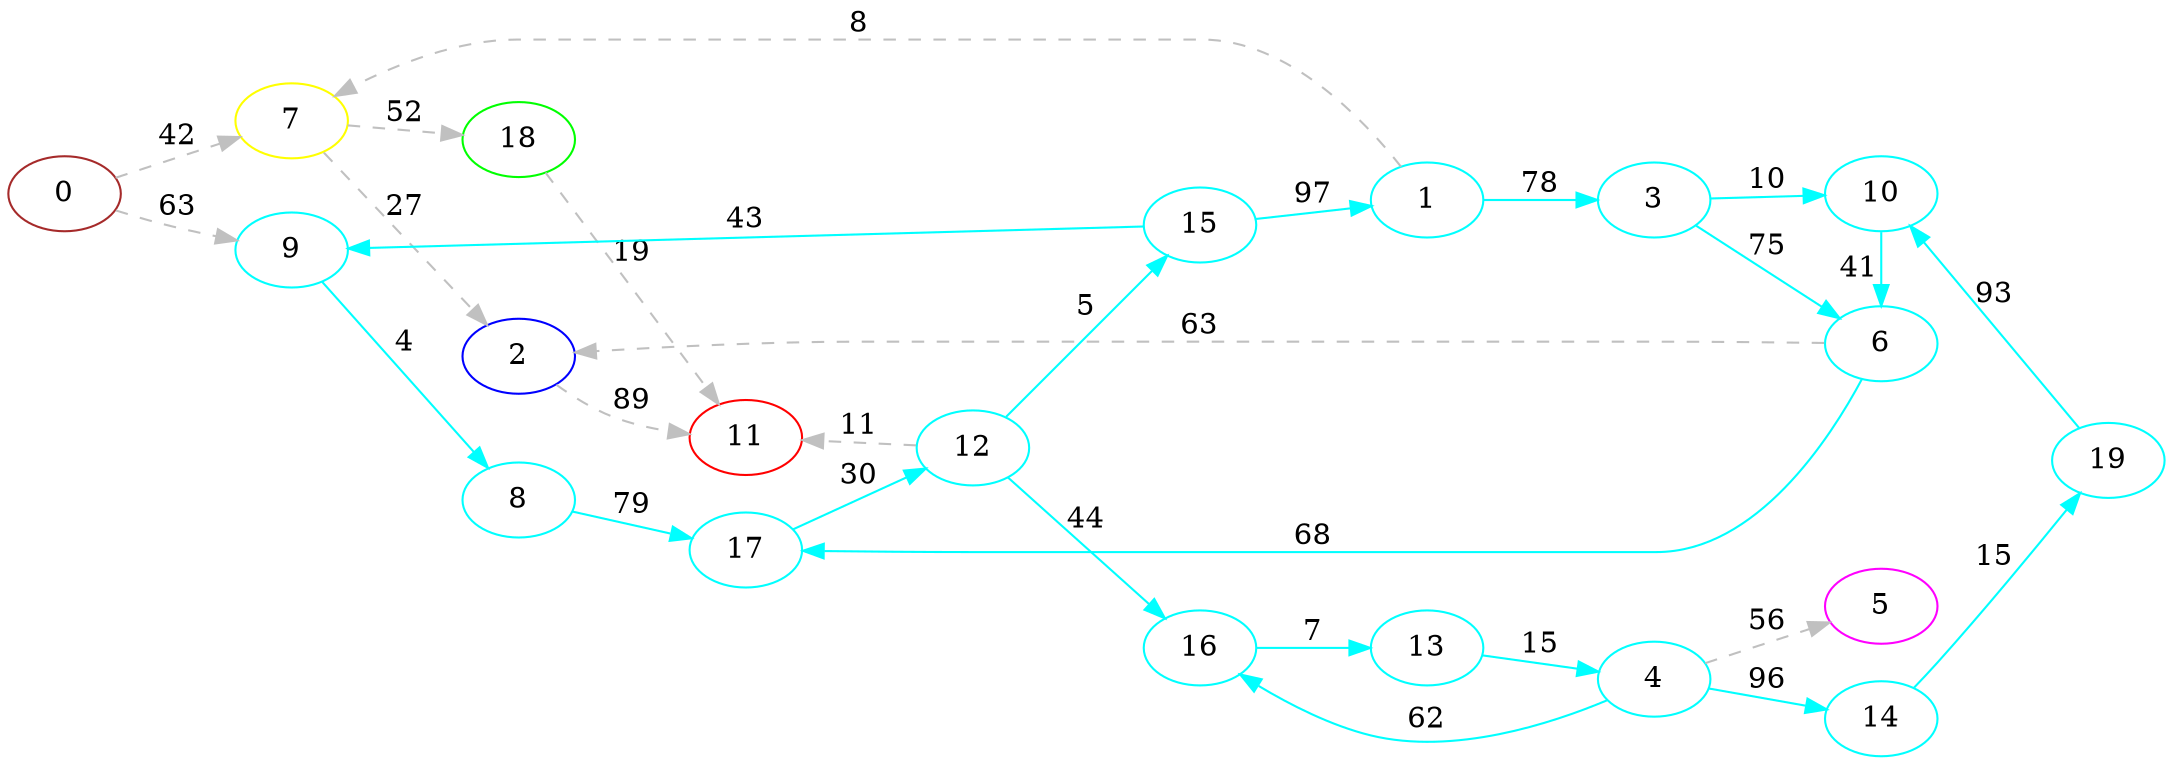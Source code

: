 digraph G {
ranksep = "equally";
rankdir = LR;
{rank = same; 0; };
{rank = same; 7; 9; };
{rank = same; 2; 18; 8; };
{rank = same; 11; 17; };
{rank = same; 12; };
{rank = same; 15; 16; };
{rank = same; 1; 13; };
{rank = same; 3; 4; };
{rank = same; 6; 10; 14; 5; };
{rank = same; 19; };
{rank = same; };
11 [color = "red"];
2 [color = "blue"];
18 [color = "green"];
7 [color = "yellow"];
5 [color = "magenta"];
19 [color = "aqua"];
14 [color = "aqua"];
4 [color = "aqua"];
13 [color = "aqua"];
16 [color = "aqua"];
10 [color = "aqua"];
6 [color = "aqua"];
3 [color = "aqua"];
1 [color = "aqua"];
15 [color = "aqua"];
12 [color = "aqua"];
17 [color = "aqua"];
8 [color = "aqua"];
9 [color = "aqua"];
0 [color = "brown"];
0->7[label="42" color = "grey" style = "dashed"];
0->9[label="63" color = "grey" style = "dashed"];
7->2[label="27" color = "grey" style = "dashed"];
7->18[label="52" color = "grey" style = "dashed"];
9->8[label="4" color = "aqua"];
2->11[label="89" color = "grey" style = "dashed"];
18->11[label="19" color = "grey" style = "dashed"];
8->17[label="79" color = "aqua"];
11
17->12[label="30" color = "aqua"];
12->15[label="5" color = "aqua"];
12->16[label="44" color = "aqua"];
12->11[label="11" color = "grey" style = "dashed"];
15->1[label="97" color = "aqua"];
15->9[label="43" color = "aqua"];
16->13[label="7" color = "aqua"];
1->3[label="78" color = "aqua"];
1->7[label="8" color = "grey" style = "dashed"];
13->4[label="15" color = "aqua"];
3->6[label="75" color = "aqua"];
3->10[label="10" color = "aqua"];
4->14[label="96" color = "aqua"];
4->16[label="62" color = "aqua"];
4->5[label="56" color = "grey" style = "dashed"];
6->17[label="68" color = "aqua"];
6->2[label="63" color = "grey" style = "dashed"];
10->6[label="41" color = "aqua"];
14->19[label="15" color = "aqua"];
5
19->10[label="93" color = "aqua"];
}
